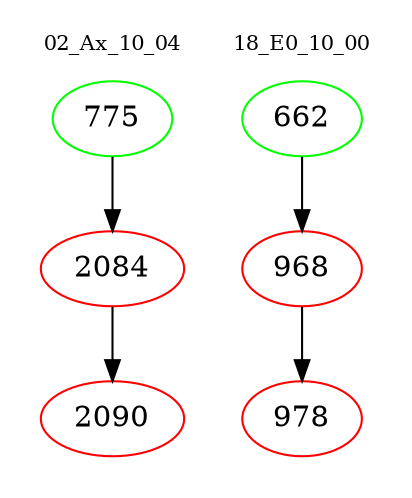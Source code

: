 digraph{
subgraph cluster_0 {
color = white
label = "02_Ax_10_04";
fontsize=10;
T0_775 [label="775", color="green"]
T0_775 -> T0_2084 [color="black"]
T0_2084 [label="2084", color="red"]
T0_2084 -> T0_2090 [color="black"]
T0_2090 [label="2090", color="red"]
}
subgraph cluster_1 {
color = white
label = "18_E0_10_00";
fontsize=10;
T1_662 [label="662", color="green"]
T1_662 -> T1_968 [color="black"]
T1_968 [label="968", color="red"]
T1_968 -> T1_978 [color="black"]
T1_978 [label="978", color="red"]
}
}
